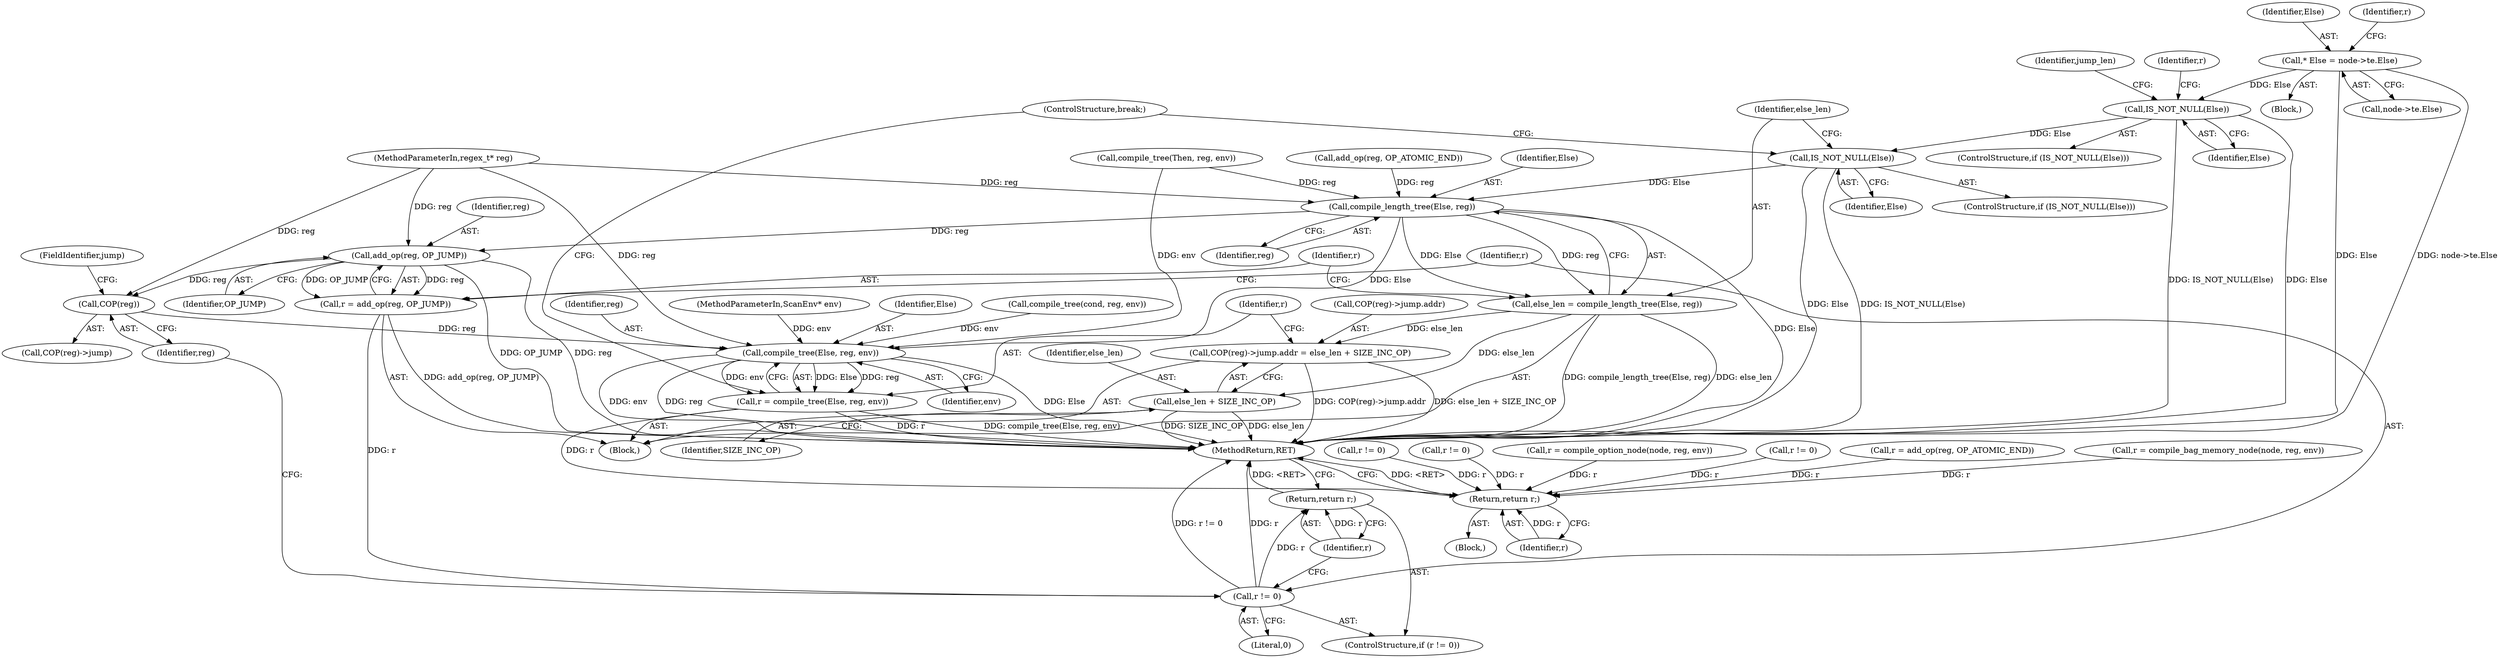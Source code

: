 digraph "0_oniguruma_c509265c5f6ae7264f7b8a8aae1cfa5fc59d108c@pointer" {
"1000295" [label="(Call,* Else = node->te.Else)"];
"1000351" [label="(Call,IS_NOT_NULL(Else))"];
"1000417" [label="(Call,IS_NOT_NULL(Else))"];
"1000423" [label="(Call,compile_length_tree(Else, reg))"];
"1000421" [label="(Call,else_len = compile_length_tree(Else, reg))"];
"1000437" [label="(Call,COP(reg)->jump.addr = else_len + SIZE_INC_OP)"];
"1000444" [label="(Call,else_len + SIZE_INC_OP)"];
"1000428" [label="(Call,add_op(reg, OP_JUMP))"];
"1000426" [label="(Call,r = add_op(reg, OP_JUMP))"];
"1000432" [label="(Call,r != 0)"];
"1000435" [label="(Return,return r;)"];
"1000440" [label="(Call,COP(reg))"];
"1000449" [label="(Call,compile_tree(Else, reg, env))"];
"1000447" [label="(Call,r = compile_tree(Else, reg, env))"];
"1000454" [label="(Return,return r;)"];
"1000424" [label="(Identifier,Else)"];
"1000438" [label="(Call,COP(reg)->jump.addr)"];
"1000354" [label="(Identifier,jump_len)"];
"1000296" [label="(Identifier,Else)"];
"1000391" [label="(Call,add_op(reg, OP_ATOMIC_END))"];
"1000449" [label="(Call,compile_tree(Else, reg, env))"];
"1000445" [label="(Identifier,else_len)"];
"1000452" [label="(Identifier,env)"];
"1000417" [label="(Call,IS_NOT_NULL(Else))"];
"1000103" [label="(MethodParameterIn,ScanEnv* env)"];
"1000426" [label="(Call,r = add_op(reg, OP_JUMP))"];
"1000436" [label="(Identifier,r)"];
"1000456" [label="(MethodReturn,RET)"];
"1000395" [label="(Call,r != 0)"];
"1000447" [label="(Call,r = compile_tree(Else, reg, env))"];
"1000270" [label="(Call,r = add_op(reg, OP_ATOMIC_END))"];
"1000422" [label="(Identifier,else_len)"];
"1000440" [label="(Call,COP(reg))"];
"1000113" [label="(Call,r = compile_bag_memory_node(node, reg, env))"];
"1000421" [label="(Call,else_len = compile_length_tree(Else, reg))"];
"1000411" [label="(Call,r != 0)"];
"1000351" [label="(Call,IS_NOT_NULL(Else))"];
"1000357" [label="(Identifier,r)"];
"1000406" [label="(Call,compile_tree(Then, reg, env))"];
"1000439" [label="(Call,COP(reg)->jump)"];
"1000222" [label="(Call,r != 0)"];
"1000297" [label="(Call,node->te.Else)"];
"1000442" [label="(FieldIdentifier,jump)"];
"1000425" [label="(Identifier,reg)"];
"1000431" [label="(ControlStructure,if (r != 0))"];
"1000429" [label="(Identifier,reg)"];
"1000448" [label="(Identifier,r)"];
"1000450" [label="(Identifier,Else)"];
"1000423" [label="(Call,compile_length_tree(Else, reg))"];
"1000379" [label="(Call,compile_tree(cond, reg, env))"];
"1000427" [label="(Identifier,r)"];
"1000433" [label="(Identifier,r)"];
"1000104" [label="(Block,)"];
"1000303" [label="(Identifier,r)"];
"1000102" [label="(MethodParameterIn,regex_t* reg)"];
"1000437" [label="(Call,COP(reg)->jump.addr = else_len + SIZE_INC_OP)"];
"1000295" [label="(Call,* Else = node->te.Else)"];
"1000430" [label="(Identifier,OP_JUMP)"];
"1000453" [label="(ControlStructure,break;)"];
"1000419" [label="(Block,)"];
"1000444" [label="(Call,else_len + SIZE_INC_OP)"];
"1000352" [label="(Identifier,Else)"];
"1000277" [label="(Block,)"];
"1000432" [label="(Call,r != 0)"];
"1000451" [label="(Identifier,reg)"];
"1000434" [label="(Literal,0)"];
"1000454" [label="(Return,return r;)"];
"1000455" [label="(Identifier,r)"];
"1000435" [label="(Return,return r;)"];
"1000416" [label="(ControlStructure,if (IS_NOT_NULL(Else)))"];
"1000121" [label="(Call,r = compile_option_node(node, reg, env))"];
"1000428" [label="(Call,add_op(reg, OP_JUMP))"];
"1000418" [label="(Identifier,Else)"];
"1000446" [label="(Identifier,SIZE_INC_OP)"];
"1000441" [label="(Identifier,reg)"];
"1000350" [label="(ControlStructure,if (IS_NOT_NULL(Else)))"];
"1000295" -> "1000277"  [label="AST: "];
"1000295" -> "1000297"  [label="CFG: "];
"1000296" -> "1000295"  [label="AST: "];
"1000297" -> "1000295"  [label="AST: "];
"1000303" -> "1000295"  [label="CFG: "];
"1000295" -> "1000456"  [label="DDG: Else"];
"1000295" -> "1000456"  [label="DDG: node->te.Else"];
"1000295" -> "1000351"  [label="DDG: Else"];
"1000351" -> "1000350"  [label="AST: "];
"1000351" -> "1000352"  [label="CFG: "];
"1000352" -> "1000351"  [label="AST: "];
"1000354" -> "1000351"  [label="CFG: "];
"1000357" -> "1000351"  [label="CFG: "];
"1000351" -> "1000456"  [label="DDG: IS_NOT_NULL(Else)"];
"1000351" -> "1000456"  [label="DDG: Else"];
"1000351" -> "1000417"  [label="DDG: Else"];
"1000417" -> "1000416"  [label="AST: "];
"1000417" -> "1000418"  [label="CFG: "];
"1000418" -> "1000417"  [label="AST: "];
"1000422" -> "1000417"  [label="CFG: "];
"1000453" -> "1000417"  [label="CFG: "];
"1000417" -> "1000456"  [label="DDG: Else"];
"1000417" -> "1000456"  [label="DDG: IS_NOT_NULL(Else)"];
"1000417" -> "1000423"  [label="DDG: Else"];
"1000423" -> "1000421"  [label="AST: "];
"1000423" -> "1000425"  [label="CFG: "];
"1000424" -> "1000423"  [label="AST: "];
"1000425" -> "1000423"  [label="AST: "];
"1000421" -> "1000423"  [label="CFG: "];
"1000423" -> "1000456"  [label="DDG: Else"];
"1000423" -> "1000421"  [label="DDG: Else"];
"1000423" -> "1000421"  [label="DDG: reg"];
"1000391" -> "1000423"  [label="DDG: reg"];
"1000406" -> "1000423"  [label="DDG: reg"];
"1000102" -> "1000423"  [label="DDG: reg"];
"1000423" -> "1000428"  [label="DDG: reg"];
"1000423" -> "1000449"  [label="DDG: Else"];
"1000421" -> "1000419"  [label="AST: "];
"1000422" -> "1000421"  [label="AST: "];
"1000427" -> "1000421"  [label="CFG: "];
"1000421" -> "1000456"  [label="DDG: compile_length_tree(Else, reg)"];
"1000421" -> "1000456"  [label="DDG: else_len"];
"1000421" -> "1000437"  [label="DDG: else_len"];
"1000421" -> "1000444"  [label="DDG: else_len"];
"1000437" -> "1000419"  [label="AST: "];
"1000437" -> "1000444"  [label="CFG: "];
"1000438" -> "1000437"  [label="AST: "];
"1000444" -> "1000437"  [label="AST: "];
"1000448" -> "1000437"  [label="CFG: "];
"1000437" -> "1000456"  [label="DDG: COP(reg)->jump.addr"];
"1000437" -> "1000456"  [label="DDG: else_len + SIZE_INC_OP"];
"1000444" -> "1000446"  [label="CFG: "];
"1000445" -> "1000444"  [label="AST: "];
"1000446" -> "1000444"  [label="AST: "];
"1000444" -> "1000456"  [label="DDG: SIZE_INC_OP"];
"1000444" -> "1000456"  [label="DDG: else_len"];
"1000428" -> "1000426"  [label="AST: "];
"1000428" -> "1000430"  [label="CFG: "];
"1000429" -> "1000428"  [label="AST: "];
"1000430" -> "1000428"  [label="AST: "];
"1000426" -> "1000428"  [label="CFG: "];
"1000428" -> "1000456"  [label="DDG: OP_JUMP"];
"1000428" -> "1000456"  [label="DDG: reg"];
"1000428" -> "1000426"  [label="DDG: reg"];
"1000428" -> "1000426"  [label="DDG: OP_JUMP"];
"1000102" -> "1000428"  [label="DDG: reg"];
"1000428" -> "1000440"  [label="DDG: reg"];
"1000426" -> "1000419"  [label="AST: "];
"1000427" -> "1000426"  [label="AST: "];
"1000433" -> "1000426"  [label="CFG: "];
"1000426" -> "1000456"  [label="DDG: add_op(reg, OP_JUMP)"];
"1000426" -> "1000432"  [label="DDG: r"];
"1000432" -> "1000431"  [label="AST: "];
"1000432" -> "1000434"  [label="CFG: "];
"1000433" -> "1000432"  [label="AST: "];
"1000434" -> "1000432"  [label="AST: "];
"1000436" -> "1000432"  [label="CFG: "];
"1000441" -> "1000432"  [label="CFG: "];
"1000432" -> "1000456"  [label="DDG: r != 0"];
"1000432" -> "1000456"  [label="DDG: r"];
"1000432" -> "1000435"  [label="DDG: r"];
"1000435" -> "1000431"  [label="AST: "];
"1000435" -> "1000436"  [label="CFG: "];
"1000436" -> "1000435"  [label="AST: "];
"1000456" -> "1000435"  [label="CFG: "];
"1000435" -> "1000456"  [label="DDG: <RET>"];
"1000436" -> "1000435"  [label="DDG: r"];
"1000440" -> "1000439"  [label="AST: "];
"1000440" -> "1000441"  [label="CFG: "];
"1000441" -> "1000440"  [label="AST: "];
"1000442" -> "1000440"  [label="CFG: "];
"1000102" -> "1000440"  [label="DDG: reg"];
"1000440" -> "1000449"  [label="DDG: reg"];
"1000449" -> "1000447"  [label="AST: "];
"1000449" -> "1000452"  [label="CFG: "];
"1000450" -> "1000449"  [label="AST: "];
"1000451" -> "1000449"  [label="AST: "];
"1000452" -> "1000449"  [label="AST: "];
"1000447" -> "1000449"  [label="CFG: "];
"1000449" -> "1000456"  [label="DDG: Else"];
"1000449" -> "1000456"  [label="DDG: env"];
"1000449" -> "1000456"  [label="DDG: reg"];
"1000449" -> "1000447"  [label="DDG: Else"];
"1000449" -> "1000447"  [label="DDG: reg"];
"1000449" -> "1000447"  [label="DDG: env"];
"1000102" -> "1000449"  [label="DDG: reg"];
"1000406" -> "1000449"  [label="DDG: env"];
"1000379" -> "1000449"  [label="DDG: env"];
"1000103" -> "1000449"  [label="DDG: env"];
"1000447" -> "1000419"  [label="AST: "];
"1000448" -> "1000447"  [label="AST: "];
"1000453" -> "1000447"  [label="CFG: "];
"1000447" -> "1000456"  [label="DDG: compile_tree(Else, reg, env)"];
"1000447" -> "1000456"  [label="DDG: r"];
"1000447" -> "1000454"  [label="DDG: r"];
"1000454" -> "1000104"  [label="AST: "];
"1000454" -> "1000455"  [label="CFG: "];
"1000455" -> "1000454"  [label="AST: "];
"1000456" -> "1000454"  [label="CFG: "];
"1000454" -> "1000456"  [label="DDG: <RET>"];
"1000455" -> "1000454"  [label="DDG: r"];
"1000395" -> "1000454"  [label="DDG: r"];
"1000222" -> "1000454"  [label="DDG: r"];
"1000411" -> "1000454"  [label="DDG: r"];
"1000113" -> "1000454"  [label="DDG: r"];
"1000121" -> "1000454"  [label="DDG: r"];
"1000270" -> "1000454"  [label="DDG: r"];
}
